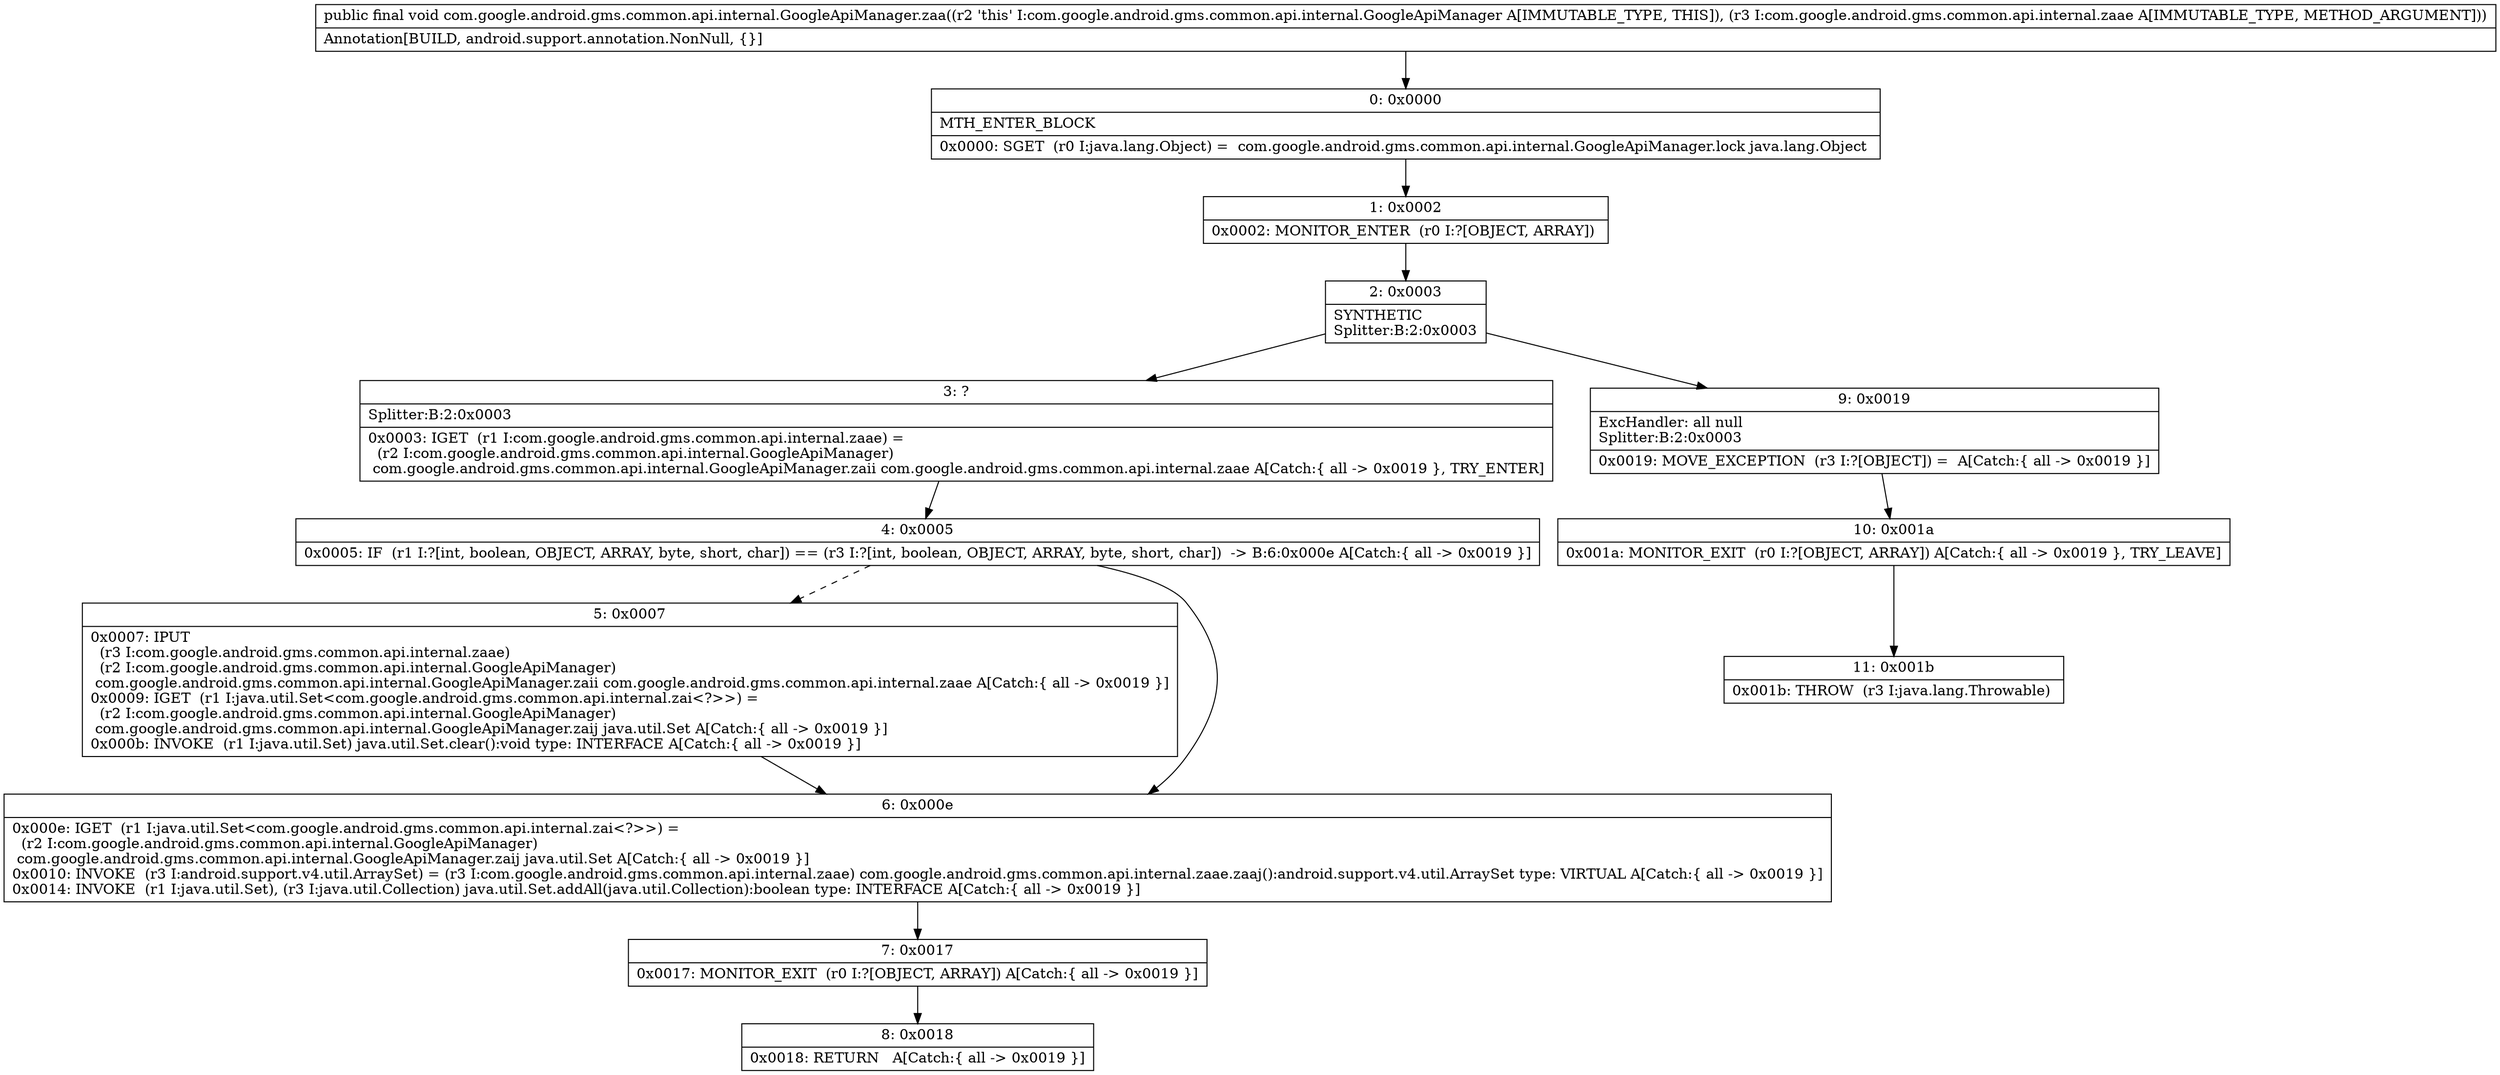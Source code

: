 digraph "CFG forcom.google.android.gms.common.api.internal.GoogleApiManager.zaa(Lcom\/google\/android\/gms\/common\/api\/internal\/zaae;)V" {
Node_0 [shape=record,label="{0\:\ 0x0000|MTH_ENTER_BLOCK\l|0x0000: SGET  (r0 I:java.lang.Object) =  com.google.android.gms.common.api.internal.GoogleApiManager.lock java.lang.Object \l}"];
Node_1 [shape=record,label="{1\:\ 0x0002|0x0002: MONITOR_ENTER  (r0 I:?[OBJECT, ARRAY]) \l}"];
Node_2 [shape=record,label="{2\:\ 0x0003|SYNTHETIC\lSplitter:B:2:0x0003\l}"];
Node_3 [shape=record,label="{3\:\ ?|Splitter:B:2:0x0003\l|0x0003: IGET  (r1 I:com.google.android.gms.common.api.internal.zaae) = \l  (r2 I:com.google.android.gms.common.api.internal.GoogleApiManager)\l com.google.android.gms.common.api.internal.GoogleApiManager.zaii com.google.android.gms.common.api.internal.zaae A[Catch:\{ all \-\> 0x0019 \}, TRY_ENTER]\l}"];
Node_4 [shape=record,label="{4\:\ 0x0005|0x0005: IF  (r1 I:?[int, boolean, OBJECT, ARRAY, byte, short, char]) == (r3 I:?[int, boolean, OBJECT, ARRAY, byte, short, char])  \-\> B:6:0x000e A[Catch:\{ all \-\> 0x0019 \}]\l}"];
Node_5 [shape=record,label="{5\:\ 0x0007|0x0007: IPUT  \l  (r3 I:com.google.android.gms.common.api.internal.zaae)\l  (r2 I:com.google.android.gms.common.api.internal.GoogleApiManager)\l com.google.android.gms.common.api.internal.GoogleApiManager.zaii com.google.android.gms.common.api.internal.zaae A[Catch:\{ all \-\> 0x0019 \}]\l0x0009: IGET  (r1 I:java.util.Set\<com.google.android.gms.common.api.internal.zai\<?\>\>) = \l  (r2 I:com.google.android.gms.common.api.internal.GoogleApiManager)\l com.google.android.gms.common.api.internal.GoogleApiManager.zaij java.util.Set A[Catch:\{ all \-\> 0x0019 \}]\l0x000b: INVOKE  (r1 I:java.util.Set) java.util.Set.clear():void type: INTERFACE A[Catch:\{ all \-\> 0x0019 \}]\l}"];
Node_6 [shape=record,label="{6\:\ 0x000e|0x000e: IGET  (r1 I:java.util.Set\<com.google.android.gms.common.api.internal.zai\<?\>\>) = \l  (r2 I:com.google.android.gms.common.api.internal.GoogleApiManager)\l com.google.android.gms.common.api.internal.GoogleApiManager.zaij java.util.Set A[Catch:\{ all \-\> 0x0019 \}]\l0x0010: INVOKE  (r3 I:android.support.v4.util.ArraySet) = (r3 I:com.google.android.gms.common.api.internal.zaae) com.google.android.gms.common.api.internal.zaae.zaaj():android.support.v4.util.ArraySet type: VIRTUAL A[Catch:\{ all \-\> 0x0019 \}]\l0x0014: INVOKE  (r1 I:java.util.Set), (r3 I:java.util.Collection) java.util.Set.addAll(java.util.Collection):boolean type: INTERFACE A[Catch:\{ all \-\> 0x0019 \}]\l}"];
Node_7 [shape=record,label="{7\:\ 0x0017|0x0017: MONITOR_EXIT  (r0 I:?[OBJECT, ARRAY]) A[Catch:\{ all \-\> 0x0019 \}]\l}"];
Node_8 [shape=record,label="{8\:\ 0x0018|0x0018: RETURN   A[Catch:\{ all \-\> 0x0019 \}]\l}"];
Node_9 [shape=record,label="{9\:\ 0x0019|ExcHandler: all null\lSplitter:B:2:0x0003\l|0x0019: MOVE_EXCEPTION  (r3 I:?[OBJECT]) =  A[Catch:\{ all \-\> 0x0019 \}]\l}"];
Node_10 [shape=record,label="{10\:\ 0x001a|0x001a: MONITOR_EXIT  (r0 I:?[OBJECT, ARRAY]) A[Catch:\{ all \-\> 0x0019 \}, TRY_LEAVE]\l}"];
Node_11 [shape=record,label="{11\:\ 0x001b|0x001b: THROW  (r3 I:java.lang.Throwable) \l}"];
MethodNode[shape=record,label="{public final void com.google.android.gms.common.api.internal.GoogleApiManager.zaa((r2 'this' I:com.google.android.gms.common.api.internal.GoogleApiManager A[IMMUTABLE_TYPE, THIS]), (r3 I:com.google.android.gms.common.api.internal.zaae A[IMMUTABLE_TYPE, METHOD_ARGUMENT]))  | Annotation[BUILD, android.support.annotation.NonNull, \{\}]\l}"];
MethodNode -> Node_0;
Node_0 -> Node_1;
Node_1 -> Node_2;
Node_2 -> Node_3;
Node_2 -> Node_9;
Node_3 -> Node_4;
Node_4 -> Node_5[style=dashed];
Node_4 -> Node_6;
Node_5 -> Node_6;
Node_6 -> Node_7;
Node_7 -> Node_8;
Node_9 -> Node_10;
Node_10 -> Node_11;
}

